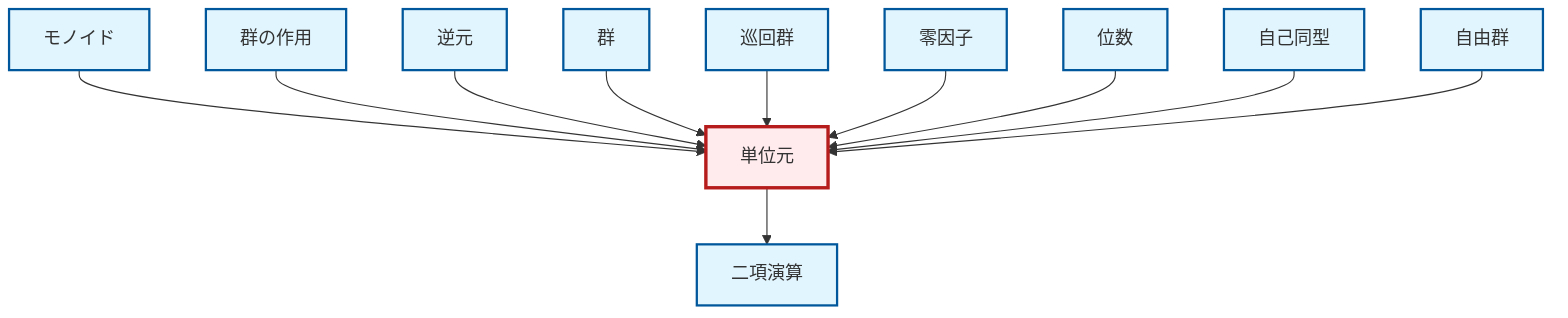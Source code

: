graph TD
    classDef definition fill:#e1f5fe,stroke:#01579b,stroke-width:2px
    classDef theorem fill:#f3e5f5,stroke:#4a148c,stroke-width:2px
    classDef axiom fill:#fff3e0,stroke:#e65100,stroke-width:2px
    classDef example fill:#e8f5e9,stroke:#1b5e20,stroke-width:2px
    classDef current fill:#ffebee,stroke:#b71c1c,stroke-width:3px
    def-order["位数"]:::definition
    def-binary-operation["二項演算"]:::definition
    def-inverse-element["逆元"]:::definition
    def-monoid["モノイド"]:::definition
    def-identity-element["単位元"]:::definition
    def-zero-divisor["零因子"]:::definition
    def-group-action["群の作用"]:::definition
    def-free-group["自由群"]:::definition
    def-automorphism["自己同型"]:::definition
    def-group["群"]:::definition
    def-cyclic-group["巡回群"]:::definition
    def-monoid --> def-identity-element
    def-group-action --> def-identity-element
    def-identity-element --> def-binary-operation
    def-inverse-element --> def-identity-element
    def-group --> def-identity-element
    def-cyclic-group --> def-identity-element
    def-zero-divisor --> def-identity-element
    def-order --> def-identity-element
    def-automorphism --> def-identity-element
    def-free-group --> def-identity-element
    class def-identity-element current